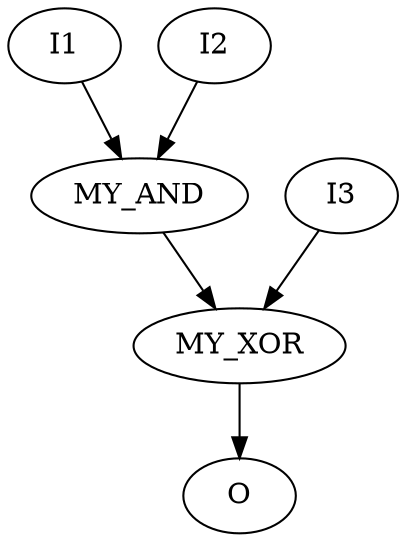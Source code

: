 digraph test {

I1 [LABEL = "INPUT"];
I2 [LABEL = "INPUT"];
I3 [LABEL = "INPUT"];

MY_AND [LABEL = "AND2" ];
MY_XOR [LABEL = "XOR2" ];

O [LABEL = "OUTPUT"];

I1 -> MY_AND -> MY_XOR;
I2 -> MY_AND;
I3 -> MY_XOR -> O;
}
